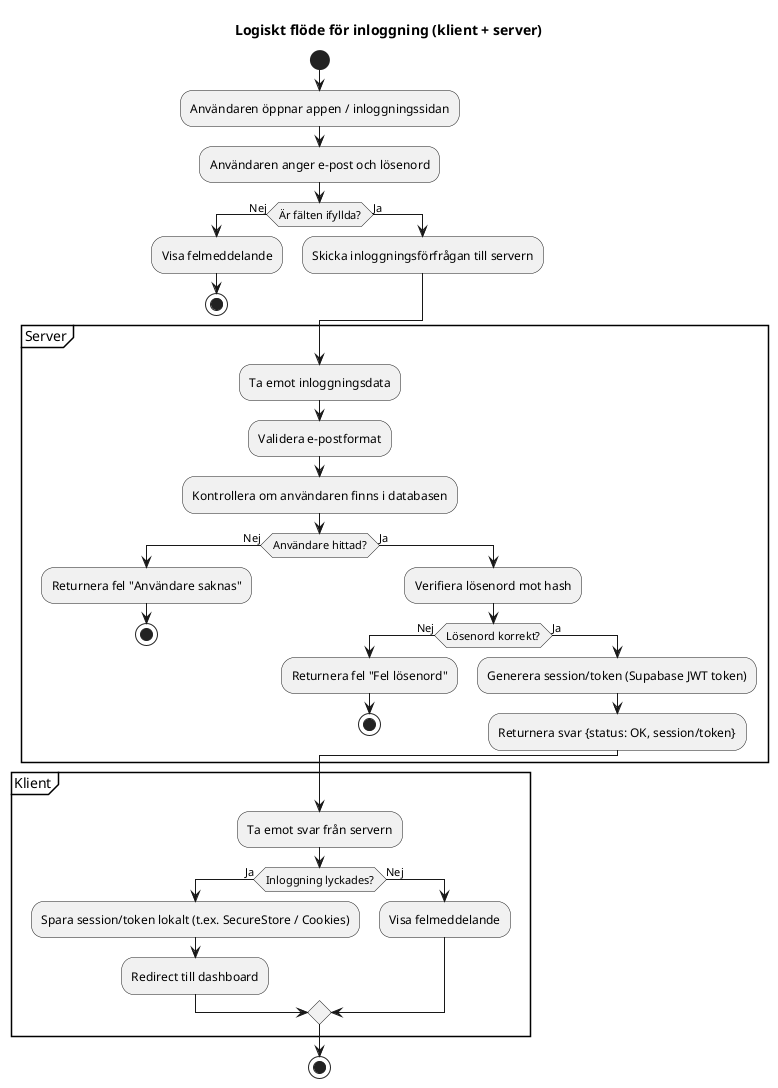 @startuml LoginActivity
title Logiskt flöde för inloggning (klient + server)

start

:Användaren öppnar appen / inloggningssidan;
:Användaren anger e-post och lösenord;

if (Är fälten ifyllda?) then (Nej)
  :Visa felmeddelande;
  stop
else (Ja)
  :Skicka inloggningsförfrågan till servern;
endif

partition Server {
  :Ta emot inloggningsdata;
  :Validera e-postformat;
  :Kontrollera om användaren finns i databasen;

  if (Användare hittad?) then (Nej)
    :Returnera fel "Användare saknas";
    stop
  else (Ja)
    :Verifiera lösenord mot hash;
    if (Lösenord korrekt?) then (Nej)
      :Returnera fel "Fel lösenord";
      stop
    else (Ja)
      :Generera session/token (Supabase JWT token);
      :Returnera svar {status: OK, session/token};
    endif
  endif
}

partition Klient {
  :Ta emot svar från servern;
  if (Inloggning lyckades?) then (Ja)
    :Spara session/token lokalt (t.ex. SecureStore / Cookies);
    :Redirect till dashboard;
  else (Nej)
    :Visa felmeddelande;
  endif
}

stop

@enduml
